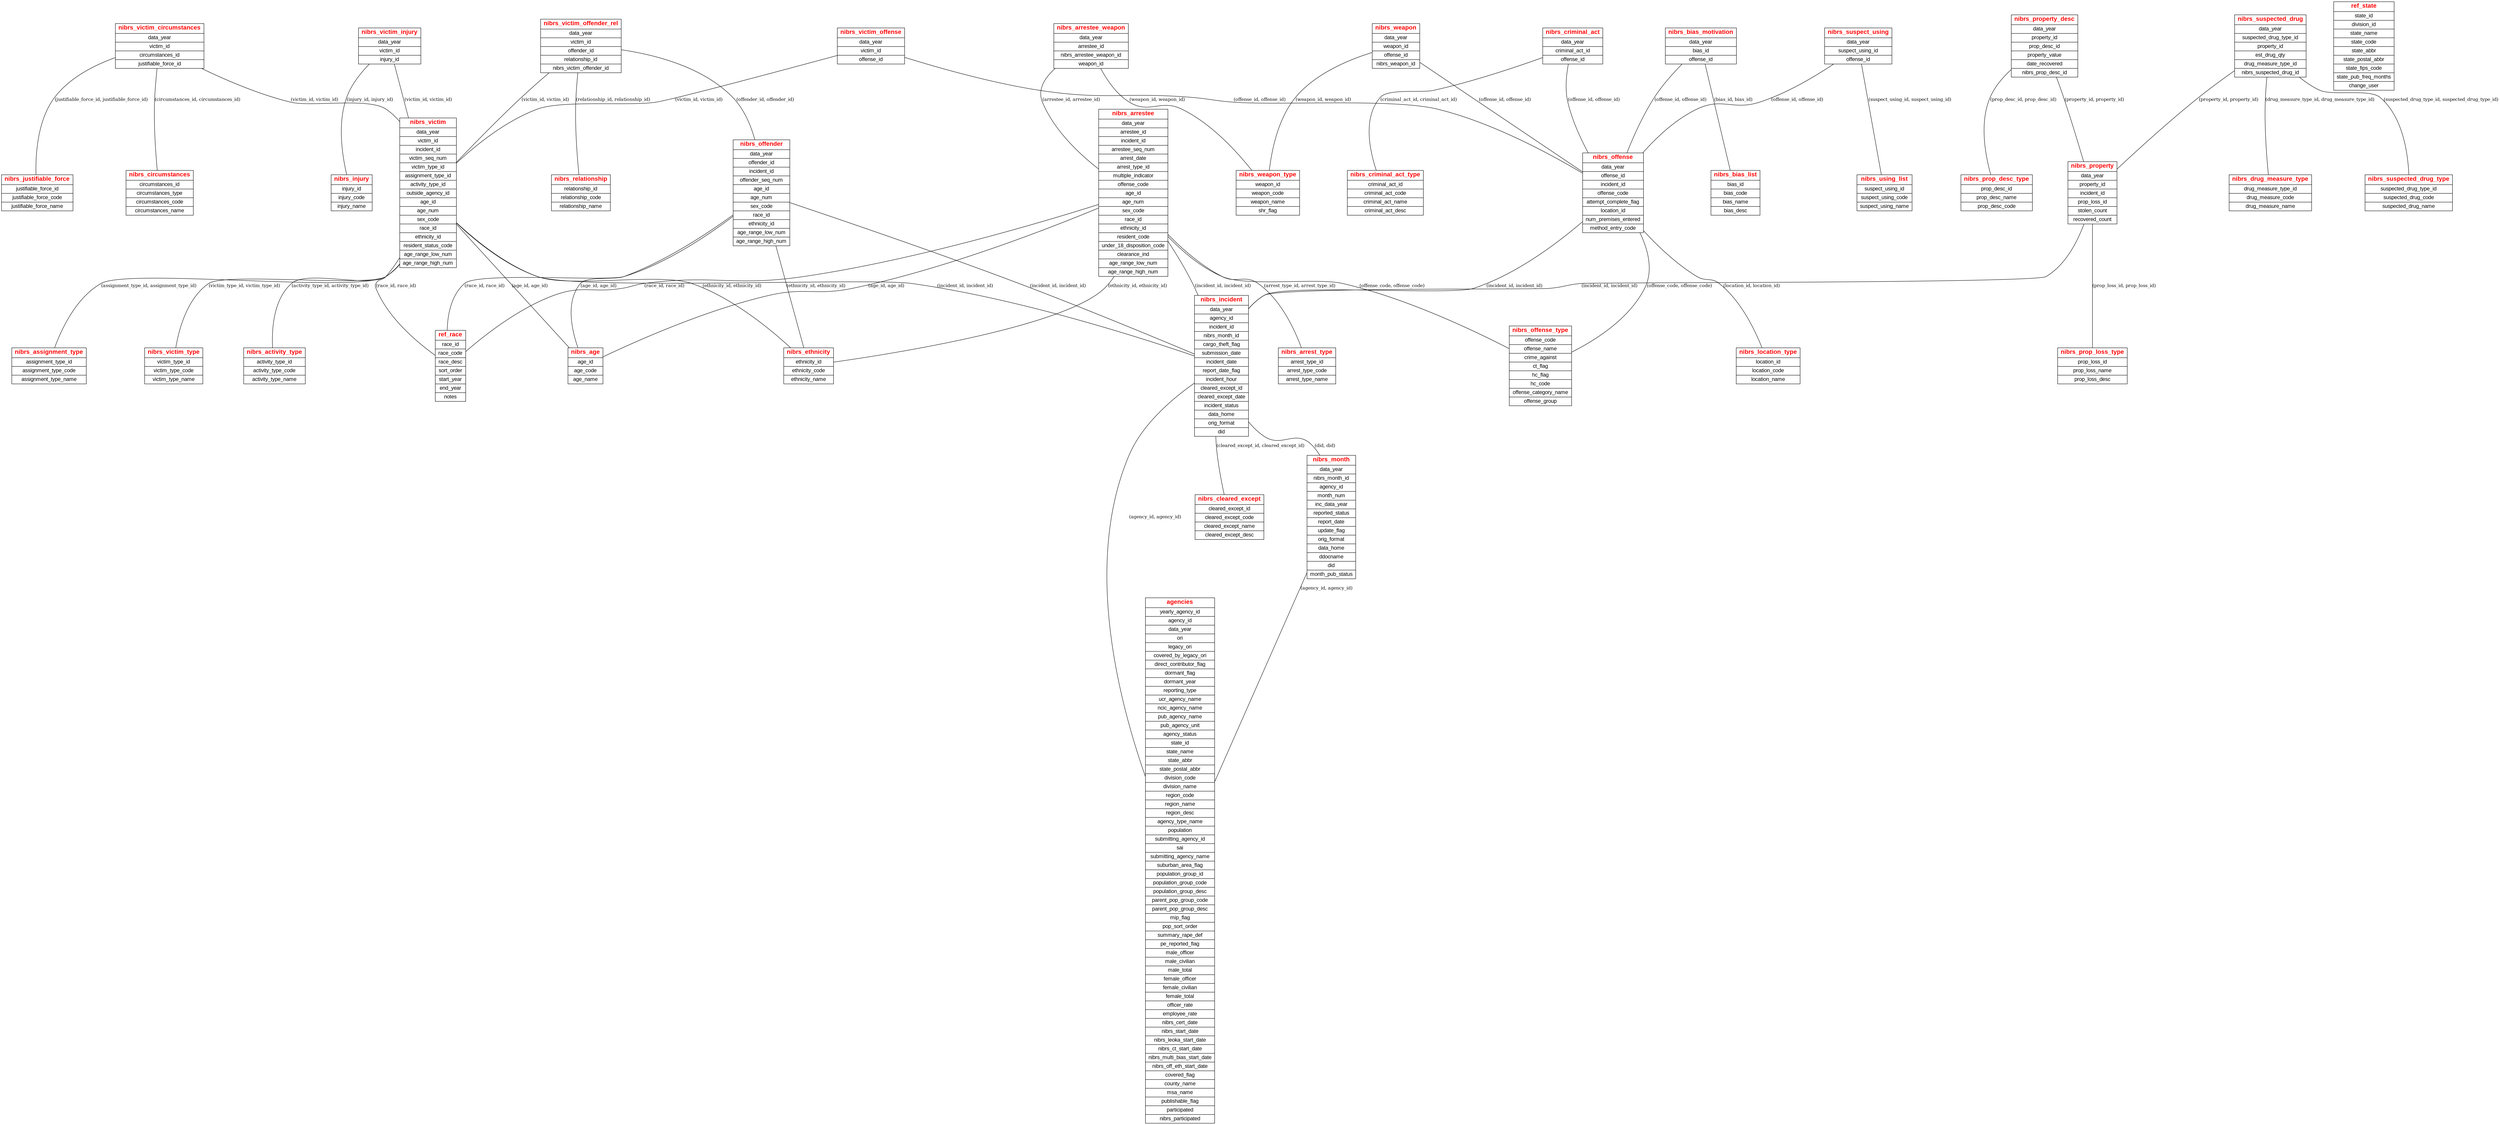 graph G {
  node [shape=record, fontname="Arial"];
  edge [fontsize=12];
  nodesep=1.0;
  edgesep=0.75;
  rankdir=TB;
  0 [label=<{<b><font point-size='16' color='red'>agencies</font></b>|yearly_agency_id|agency_id|data_year|ori|legacy_ori|covered_by_legacy_ori|direct_contributor_flag|dormant_flag|dormant_year|reporting_type|ucr_agency_name|ncic_agency_name|pub_agency_name|pub_agency_unit|agency_status|state_id|state_name|state_abbr|state_postal_abbr|division_code|division_name|region_code|region_name|region_desc|agency_type_name|population|submitting_agency_id|sai|submitting_agency_name|suburban_area_flag|population_group_id|population_group_code|population_group_desc|parent_pop_group_code|parent_pop_group_desc|mip_flag|pop_sort_order|summary_rape_def|pe_reported_flag|male_officer|male_civilian|male_total|female_officer|female_civilian|female_total|officer_rate|employee_rate|nibrs_cert_date|nibrs_start_date|nibrs_leoka_start_date|nibrs_ct_start_date|nibrs_multi_bias_start_date|nibrs_off_eth_start_date|covered_flag|county_name|msa_name|publishable_flag|participated|nibrs_participated}>];
  1 [label=<{<b><font point-size='16' color='red'>nibrs_activity_type</font></b>|activity_type_id|activity_type_code|activity_type_name}>];
  2 [label=<{<b><font point-size='16' color='red'>nibrs_age</font></b>|age_id|age_code|age_name}>];
  3 [label=<{<b><font point-size='16' color='red'>nibrs_arrest_type</font></b>|arrest_type_id|arrest_type_code|arrest_type_name}>];
  4 [label=<{<b><font point-size='16' color='red'>nibrs_assignment_type</font></b>|assignment_type_id|assignment_type_code|assignment_type_name}>];
  5 [label=<{<b><font point-size='16' color='red'>nibrs_bias_list</font></b>|bias_id|bias_code|bias_name|bias_desc}>];
  6 [label=<{<b><font point-size='16' color='red'>nibrs_location_type</font></b>|location_id|location_code|location_name}>];
  7 [label=<{<b><font point-size='16' color='red'>nibrs_offense_type</font></b>|offense_code|offense_name|crime_against|ct_flag|hc_flag|hc_code|offense_category_name|offense_group}>];
  8 [label=<{<b><font point-size='16' color='red'>nibrs_prop_desc_type</font></b>|prop_desc_id|prop_desc_name|prop_desc_code}>];
  9 [label=<{<b><font point-size='16' color='red'>nibrs_victim_type</font></b>|victim_type_id|victim_type_code|victim_type_name}>];
  10 [label=<{<b><font point-size='16' color='red'>nibrs_circumstances</font></b>|circumstances_id|circumstances_type|circumstances_code|circumstances_name}>];
  11 [label=<{<b><font point-size='16' color='red'>nibrs_cleared_except</font></b>|cleared_except_id|cleared_except_code|cleared_except_name|cleared_except_desc}>];
  12 [label=<{<b><font point-size='16' color='red'>nibrs_criminal_act</font></b>|data_year|criminal_act_id|offense_id}>];
  13 [label=<{<b><font point-size='16' color='red'>nibrs_criminal_act_type</font></b>|criminal_act_id|criminal_act_code|criminal_act_name|criminal_act_desc}>];
  14 [label=<{<b><font point-size='16' color='red'>nibrs_drug_measure_type</font></b>|drug_measure_type_id|drug_measure_code|drug_measure_name}>];
  15 [label=<{<b><font point-size='16' color='red'>nibrs_ethnicity</font></b>|ethnicity_id|ethnicity_code|ethnicity_name}>];
  16 [label=<{<b><font point-size='16' color='red'>nibrs_injury</font></b>|injury_id|injury_code|injury_name}>];
  17 [label=<{<b><font point-size='16' color='red'>nibrs_justifiable_force</font></b>|justifiable_force_id|justifiable_force_code|justifiable_force_name}>];
  18 [label=<{<b><font point-size='16' color='red'>nibrs_prop_loss_type</font></b>|prop_loss_id|prop_loss_name|prop_loss_desc}>];
  19 [label=<{<b><font point-size='16' color='red'>nibrs_relationship</font></b>|relationship_id|relationship_code|relationship_name}>];
  20 [label=<{<b><font point-size='16' color='red'>nibrs_suspected_drug_type</font></b>|suspected_drug_type_id|suspected_drug_code|suspected_drug_name}>];
  21 [label=<{<b><font point-size='16' color='red'>nibrs_using_list</font></b>|suspect_using_id|suspect_using_code|suspect_using_name}>];
  22 [label=<{<b><font point-size='16' color='red'>nibrs_weapon_type</font></b>|weapon_id|weapon_code|weapon_name|shr_flag}>];
  23 [label=<{<b><font point-size='16' color='red'>ref_race</font></b>|race_id|race_code|race_desc|sort_order|start_year|end_year|notes}>];
  24 [label=<{<b><font point-size='16' color='red'>ref_state</font></b>|state_id|division_id|state_name|state_code|state_abbr|state_postal_abbr|state_fips_code|state_pub_freq_months|change_user}>];
  25 [label=<{<b><font point-size='16' color='red'>nibrs_arrestee</font></b>|data_year|arrestee_id|incident_id|arrestee_seq_num|arrest_date|arrest_type_id|multiple_indicator|offense_code|age_id|age_num|sex_code|race_id|ethnicity_id|resident_code|under_18_disposition_code|clearance_ind|age_range_low_num|age_range_high_num}>];
  26 [label=<{<b><font point-size='16' color='red'>nibrs_arrestee_weapon</font></b>|data_year|arrestee_id|nibrs_arrestee_weapon_id|weapon_id}>];
  27 [label=<{<b><font point-size='16' color='red'>nibrs_bias_motivation</font></b>|data_year|bias_id|offense_id}>];
  28 [label=<{<b><font point-size='16' color='red'>nibrs_month</font></b>|data_year|nibrs_month_id|agency_id|month_num|inc_data_year|reported_status|report_date|update_flag|orig_format|data_home|ddocname|did|month_pub_status}>];
  29 [label=<{<b><font point-size='16' color='red'>nibrs_incident</font></b>|data_year|agency_id|incident_id|nibrs_month_id|cargo_theft_flag|submission_date|incident_date|report_date_flag|incident_hour|cleared_except_id|cleared_except_date|incident_status|data_home|orig_format|did}>];
  30 [label=<{<b><font point-size='16' color='red'>nibrs_offender</font></b>|data_year|offender_id|incident_id|offender_seq_num|age_id|age_num|sex_code|race_id|ethnicity_id|age_range_low_num|age_range_high_num}>];
  31 [label=<{<b><font point-size='16' color='red'>nibrs_offense</font></b>|data_year|offense_id|incident_id|offense_code|attempt_complete_flag|location_id|num_premises_entered|method_entry_code}>];
  32 [label=<{<b><font point-size='16' color='red'>nibrs_property</font></b>|data_year|property_id|incident_id|prop_loss_id|stolen_count|recovered_count}>];
  33 [label=<{<b><font point-size='16' color='red'>nibrs_property_desc</font></b>|data_year|property_id|prop_desc_id|property_value|date_recovered|nibrs_prop_desc_id}>];
  34 [label=<{<b><font point-size='16' color='red'>nibrs_suspect_using</font></b>|data_year|suspect_using_id|offense_id}>];
  35 [label=<{<b><font point-size='16' color='red'>nibrs_suspected_drug</font></b>|data_year|suspected_drug_type_id|property_id|est_drug_qty|drug_measure_type_id|nibrs_suspected_drug_id}>];
  36 [label=<{<b><font point-size='16' color='red'>nibrs_victim</font></b>|data_year|victim_id|incident_id|victim_seq_num|victim_type_id|assignment_type_id|activity_type_id|outside_agency_id|age_id|age_num|sex_code|race_id|ethnicity_id|resident_status_code|age_range_low_num|age_range_high_num}>];
  37 [label=<{<b><font point-size='16' color='red'>nibrs_victim_circumstances</font></b>|data_year|victim_id|circumstances_id|justifiable_force_id}>];
  38 [label=<{<b><font point-size='16' color='red'>nibrs_victim_injury</font></b>|data_year|victim_id|injury_id}>];
  39 [label=<{<b><font point-size='16' color='red'>nibrs_victim_offender_rel</font></b>|data_year|victim_id|offender_id|relationship_id|nibrs_victim_offender_id}>];
  40 [label=<{<b><font point-size='16' color='red'>nibrs_victim_offense</font></b>|data_year|victim_id|offense_id}>];
  41 [label=<{<b><font point-size='16' color='red'>nibrs_weapon</font></b>|data_year|weapon_id|offense_id|nibrs_weapon_id}>];
  12 -- 31 [label="(offense_id, offense_id)"];
  12 -- 13 [label="(criminal_act_id, criminal_act_id)"];
  25 -- 2 [label="(age_id, age_id)"];
  25 -- 3 [label="(arrest_type_id, arrest_type_id)"];
  25 -- 15 [label="(ethnicity_id, ethnicity_id)"];
  25 -- 29 [label="(incident_id, incident_id)"];
  25 -- 23 [label="(race_id, race_id)"];
  25 -- 7 [label="(offense_code, offense_code)"];
  26 -- 25 [label="(arrestee_id, arrestee_id)"];
  26 -- 22 [label="(weapon_id, weapon_id)"];
  27 -- 31 [label="(offense_id, offense_id)"];
  27 -- 5 [label="(bias_id, bias_id)"];
  28 -- 0 [label="(agency_id, agency_id)"];
  29 -- 0 [label="(agency_id, agency_id)"];
  29 -- 11 [label="(cleared_except_id, cleared_except_id)"];
  29 -- 28 [label="(did, did)"];
  30 -- 2 [label="(age_id, age_id)"];
  30 -- 15 [label="(ethnicity_id, ethnicity_id)"];
  30 -- 29 [label="(incident_id, incident_id)"];
  30 -- 23 [label="(race_id, race_id)"];
  31 -- 29 [label="(incident_id, incident_id)"];
  31 -- 6 [label="(location_id, location_id)"];
  31 -- 7 [label="(offense_code, offense_code)"];
  32 -- 29 [label="(incident_id, incident_id)"];
  32 -- 18 [label="(prop_loss_id, prop_loss_id)"];
  33 -- 32 [label="(property_id, property_id)"];
  33 -- 8 [label="(prop_desc_id, prop_desc_id)"];
  34 -- 31 [label="(offense_id, offense_id)"];
  34 -- 21 [label="(suspect_using_id, suspect_using_id)"];
  35 -- 14 [label="(drug_measure_type_id, drug_measure_type_id)"];
  35 -- 32 [label="(property_id, property_id)"];
  35 -- 20 [label="(suspected_drug_type_id, suspected_drug_type_id)"];
  36 -- 9 [label="(victim_type_id, victim_type_id)"];
  36 -- 1 [label="(activity_type_id, activity_type_id)"];
  36 -- 2 [label="(age_id, age_id)"];
  36 -- 4 [label="(assignment_type_id, assignment_type_id)"];
  36 -- 15 [label="(ethnicity_id, ethnicity_id)"];
  36 -- 23 [label="(race_id, race_id)"];
  36 -- 29 [label="(incident_id, incident_id)"];
  37 -- 36 [label="(victim_id, victim_id)"];
  37 -- 17 [label="(justifiable_force_id, justifiable_force_id)"];
  37 -- 10 [label="(circumstances_id, circumstances_id)"];
  38 -- 16 [label="(injury_id, injury_id)"];
  38 -- 36 [label="(victim_id, victim_id)"];
  39 -- 36 [label="(victim_id, victim_id)"];
  39 -- 30 [label="(offender_id, offender_id)"];
  39 -- 19 [label="(relationship_id, relationship_id)"];
  40 -- 36 [label="(victim_id, victim_id)"];
  40 -- 31 [label="(offense_id, offense_id)"];
  41 -- 22 [label="(weapon_id, weapon_id)"];
  41 -- 31 [label="(offense_id, offense_id)"];
}
